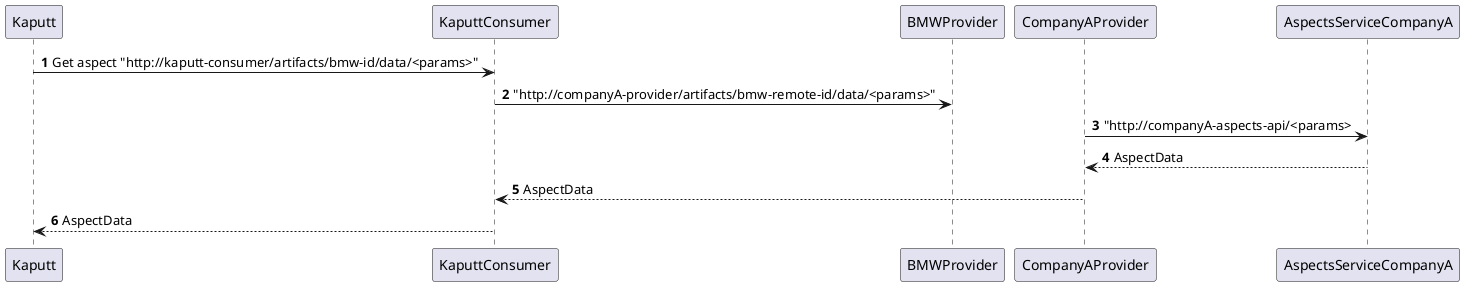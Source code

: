 @startuml
'https://plantuml.com/sequence-diagram

autonumber

Kaputt ->  KaputtConsumer: Get aspect "http://kaputt-consumer/artifacts/bmw-id/data/<params>"
KaputtConsumer -> BMWProvider: "http://companyA-provider/artifacts/bmw-remote-id/data/<params>"
CompanyAProvider -> AspectsServiceCompanyA: "http://companyA-aspects-api/<params>
CompanyAProvider <-- AspectsServiceCompanyA: AspectData
KaputtConsumer <-- CompanyAProvider: AspectData
Kaputt <-- KaputtConsumer: AspectData
@enduml